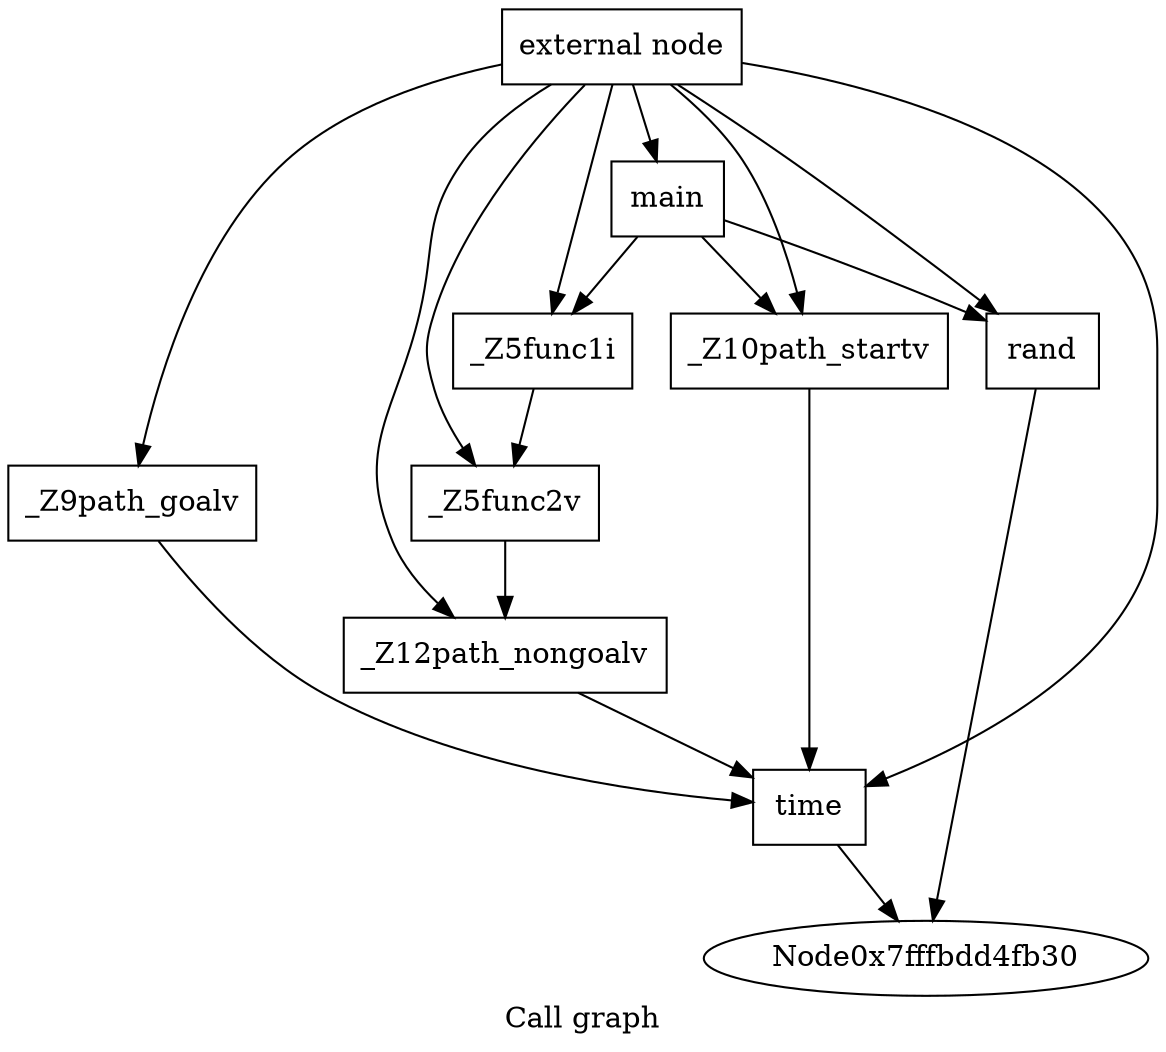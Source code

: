 digraph "Call graph" {
	label="Call graph";

	Node0x7fffbdd4f390 [shape=record,label="{external node}"];
	Node0x7fffbdd4f390 -> Node0x7fffbdd4ffb0;
	Node0x7fffbdd4f390 -> Node0x7fffbdd50050;
	Node0x7fffbdd4f390 -> Node0x7fffbdd50140;
	Node0x7fffbdd4f390 -> Node0x7fffbdd50270;
	Node0x7fffbdd4f390 -> Node0x7fffbdd50310;
	Node0x7fffbdd4f390 -> Node0x7fffbdd503b0;
	Node0x7fffbdd4f390 -> Node0x7fffbdd50450;
	Node0x7fffbdd4f390 -> Node0x7fffbdd504c0;
	Node0x7fffbdd4ffb0 [shape=record,label="{_Z10path_startv}"];
	Node0x7fffbdd4ffb0 -> Node0x7fffbdd50050;
	Node0x7fffbdd50050 [shape=record,label="{time}"];
	Node0x7fffbdd50050 -> Node0x7fffbdd4fb30;
	Node0x7fffbdd50140 [shape=record,label="{_Z9path_goalv}"];
	Node0x7fffbdd50140 -> Node0x7fffbdd50050;
	Node0x7fffbdd50270 [shape=record,label="{_Z12path_nongoalv}"];
	Node0x7fffbdd50270 -> Node0x7fffbdd50050;
	Node0x7fffbdd50310 [shape=record,label="{_Z5func2v}"];
	Node0x7fffbdd50310 -> Node0x7fffbdd50270;
	Node0x7fffbdd503b0 [shape=record,label="{_Z5func1i}"];
	Node0x7fffbdd503b0 -> Node0x7fffbdd50310;
	Node0x7fffbdd50450 [shape=record,label="{main}"];
	Node0x7fffbdd50450 -> Node0x7fffbdd504c0;
	Node0x7fffbdd50450 -> Node0x7fffbdd4ffb0;
	Node0x7fffbdd50450 -> Node0x7fffbdd503b0;
	Node0x7fffbdd504c0 [shape=record,label="{rand}"];
	Node0x7fffbdd504c0 -> Node0x7fffbdd4fb30;
}
